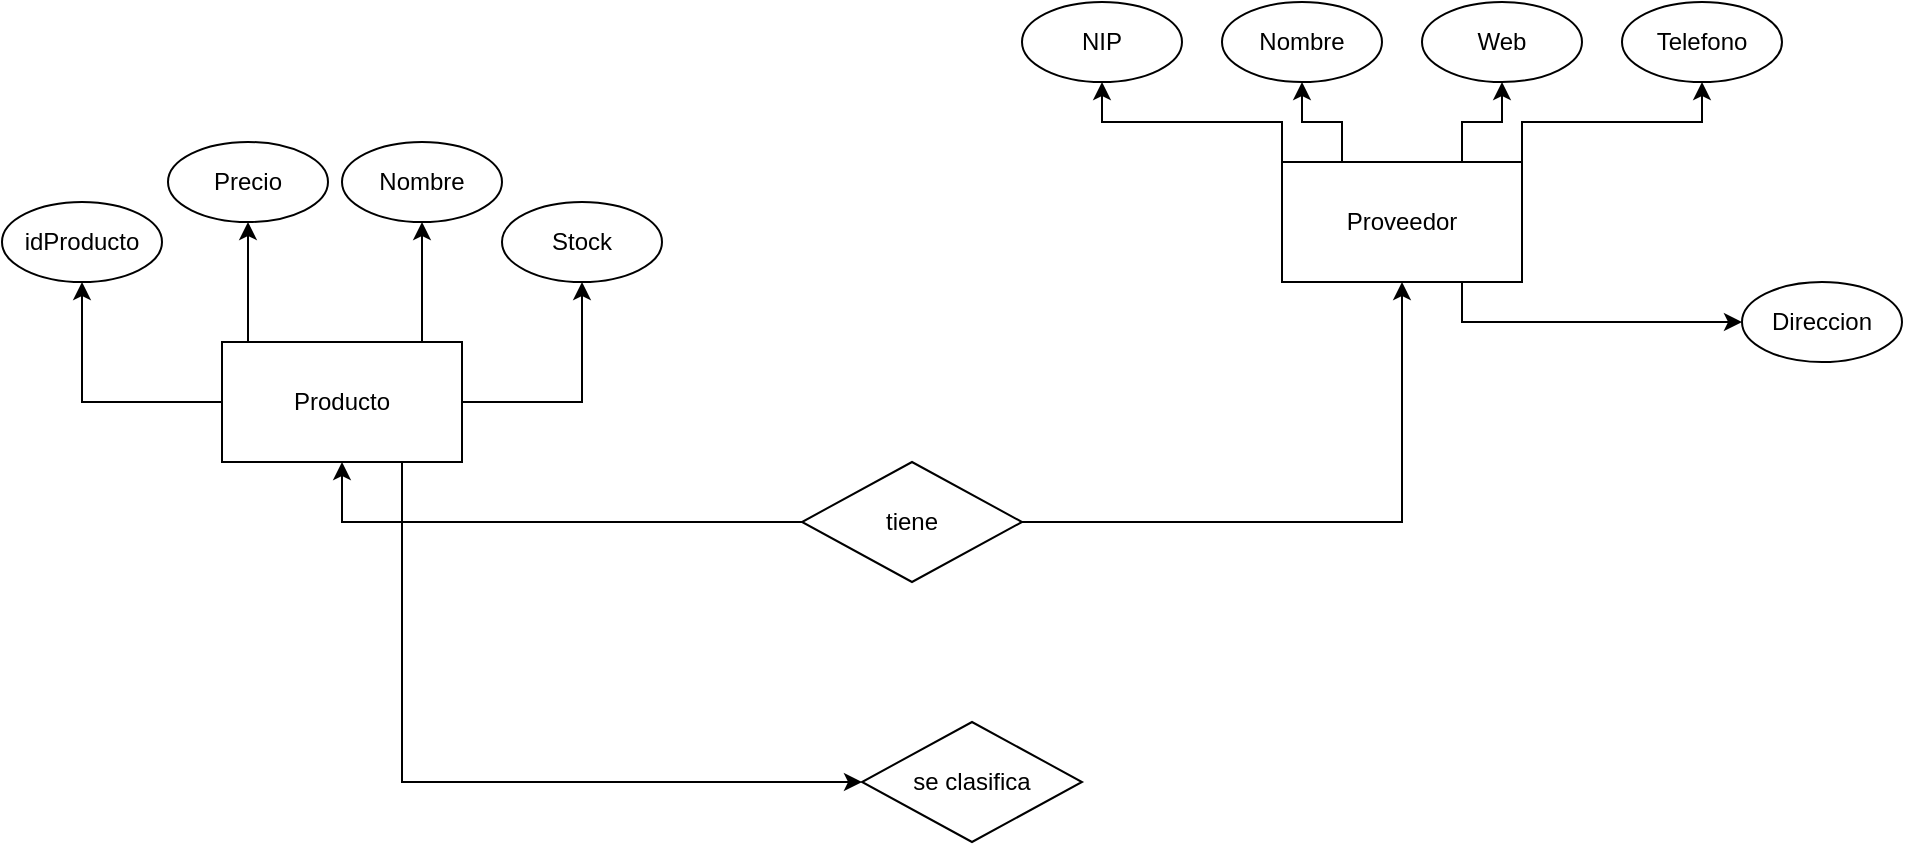<mxfile version="26.2.2">
  <diagram id="R2lEEEUBdFMjLlhIrx00" name="Page-1">
    <mxGraphModel dx="1044" dy="568" grid="1" gridSize="10" guides="1" tooltips="1" connect="1" arrows="1" fold="1" page="1" pageScale="1" pageWidth="1920" pageHeight="1080" math="0" shadow="0" extFonts="Permanent Marker^https://fonts.googleapis.com/css?family=Permanent+Marker">
      <root>
        <mxCell id="0" />
        <mxCell id="1" parent="0" />
        <mxCell id="-svoxVY9ocmbRA-tjolU-8" style="edgeStyle=orthogonalEdgeStyle;rounded=0;orthogonalLoop=1;jettySize=auto;html=1;exitX=1;exitY=0.5;exitDx=0;exitDy=0;" parent="1" source="-svoxVY9ocmbRA-tjolU-1" target="-svoxVY9ocmbRA-tjolU-5" edge="1">
          <mxGeometry relative="1" as="geometry" />
        </mxCell>
        <mxCell id="-svoxVY9ocmbRA-tjolU-11" style="edgeStyle=orthogonalEdgeStyle;rounded=0;orthogonalLoop=1;jettySize=auto;html=1;exitX=0.75;exitY=0;exitDx=0;exitDy=0;entryX=0.5;entryY=1;entryDx=0;entryDy=0;" parent="1" source="-svoxVY9ocmbRA-tjolU-1" target="-svoxVY9ocmbRA-tjolU-10" edge="1">
          <mxGeometry relative="1" as="geometry">
            <Array as="points">
              <mxPoint x="770" y="250" />
            </Array>
          </mxGeometry>
        </mxCell>
        <mxCell id="-svoxVY9ocmbRA-tjolU-13" style="edgeStyle=orthogonalEdgeStyle;rounded=0;orthogonalLoop=1;jettySize=auto;html=1;exitX=0.25;exitY=0;exitDx=0;exitDy=0;entryX=0.5;entryY=1;entryDx=0;entryDy=0;" parent="1" source="-svoxVY9ocmbRA-tjolU-1" target="-svoxVY9ocmbRA-tjolU-12" edge="1">
          <mxGeometry relative="1" as="geometry">
            <Array as="points">
              <mxPoint x="683" y="250" />
            </Array>
          </mxGeometry>
        </mxCell>
        <mxCell id="-svoxVY9ocmbRA-tjolU-14" style="edgeStyle=orthogonalEdgeStyle;rounded=0;orthogonalLoop=1;jettySize=auto;html=1;exitX=0;exitY=0.5;exitDx=0;exitDy=0;entryX=0.5;entryY=1;entryDx=0;entryDy=0;" parent="1" source="-svoxVY9ocmbRA-tjolU-1" target="-svoxVY9ocmbRA-tjolU-15" edge="1">
          <mxGeometry relative="1" as="geometry">
            <mxPoint x="620" y="220" as="targetPoint" />
          </mxGeometry>
        </mxCell>
        <mxCell id="-svoxVY9ocmbRA-tjolU-34" style="edgeStyle=orthogonalEdgeStyle;rounded=0;orthogonalLoop=1;jettySize=auto;html=1;exitX=0.75;exitY=1;exitDx=0;exitDy=0;entryX=0;entryY=0.5;entryDx=0;entryDy=0;" parent="1" source="-svoxVY9ocmbRA-tjolU-1" target="-svoxVY9ocmbRA-tjolU-31" edge="1">
          <mxGeometry relative="1" as="geometry" />
        </mxCell>
        <mxCell id="-svoxVY9ocmbRA-tjolU-1" value="Producto" style="rounded=0;whiteSpace=wrap;html=1;" parent="1" vertex="1">
          <mxGeometry x="670" y="250" width="120" height="60" as="geometry" />
        </mxCell>
        <mxCell id="-svoxVY9ocmbRA-tjolU-5" value="Stock" style="ellipse;whiteSpace=wrap;html=1;" parent="1" vertex="1">
          <mxGeometry x="810" y="180" width="80" height="40" as="geometry" />
        </mxCell>
        <mxCell id="-svoxVY9ocmbRA-tjolU-10" value="Nombre" style="ellipse;whiteSpace=wrap;html=1;" parent="1" vertex="1">
          <mxGeometry x="730" y="150" width="80" height="40" as="geometry" />
        </mxCell>
        <mxCell id="-svoxVY9ocmbRA-tjolU-12" value="Precio" style="ellipse;whiteSpace=wrap;html=1;" parent="1" vertex="1">
          <mxGeometry x="643" y="150" width="80" height="40" as="geometry" />
        </mxCell>
        <mxCell id="-svoxVY9ocmbRA-tjolU-15" value="idProducto" style="ellipse;whiteSpace=wrap;html=1;" parent="1" vertex="1">
          <mxGeometry x="560" y="180" width="80" height="40" as="geometry" />
        </mxCell>
        <mxCell id="-svoxVY9ocmbRA-tjolU-28" style="edgeStyle=orthogonalEdgeStyle;rounded=0;orthogonalLoop=1;jettySize=auto;html=1;exitX=1;exitY=0.5;exitDx=0;exitDy=0;entryX=0.5;entryY=1;entryDx=0;entryDy=0;" parent="1" source="-svoxVY9ocmbRA-tjolU-16" target="-svoxVY9ocmbRA-tjolU-17" edge="1">
          <mxGeometry relative="1" as="geometry" />
        </mxCell>
        <mxCell id="-svoxVY9ocmbRA-tjolU-30" style="edgeStyle=orthogonalEdgeStyle;rounded=0;orthogonalLoop=1;jettySize=auto;html=1;exitX=0;exitY=0.5;exitDx=0;exitDy=0;entryX=0.5;entryY=1;entryDx=0;entryDy=0;" parent="1" source="-svoxVY9ocmbRA-tjolU-16" target="-svoxVY9ocmbRA-tjolU-1" edge="1">
          <mxGeometry relative="1" as="geometry" />
        </mxCell>
        <mxCell id="-svoxVY9ocmbRA-tjolU-16" value="tiene" style="rhombus;whiteSpace=wrap;html=1;" parent="1" vertex="1">
          <mxGeometry x="960" y="310" width="110" height="60" as="geometry" />
        </mxCell>
        <mxCell id="-svoxVY9ocmbRA-tjolU-24" style="edgeStyle=orthogonalEdgeStyle;rounded=0;orthogonalLoop=1;jettySize=auto;html=1;exitX=1;exitY=0;exitDx=0;exitDy=0;entryX=0.5;entryY=1;entryDx=0;entryDy=0;" parent="1" source="-svoxVY9ocmbRA-tjolU-17" target="-svoxVY9ocmbRA-tjolU-20" edge="1">
          <mxGeometry relative="1" as="geometry" />
        </mxCell>
        <mxCell id="-svoxVY9ocmbRA-tjolU-25" style="edgeStyle=orthogonalEdgeStyle;rounded=0;orthogonalLoop=1;jettySize=auto;html=1;exitX=0.75;exitY=0;exitDx=0;exitDy=0;entryX=0.5;entryY=1;entryDx=0;entryDy=0;" parent="1" source="-svoxVY9ocmbRA-tjolU-17" target="-svoxVY9ocmbRA-tjolU-19" edge="1">
          <mxGeometry relative="1" as="geometry" />
        </mxCell>
        <mxCell id="-svoxVY9ocmbRA-tjolU-26" style="edgeStyle=orthogonalEdgeStyle;rounded=0;orthogonalLoop=1;jettySize=auto;html=1;exitX=0.25;exitY=0;exitDx=0;exitDy=0;entryX=0.5;entryY=1;entryDx=0;entryDy=0;" parent="1" source="-svoxVY9ocmbRA-tjolU-17" target="-svoxVY9ocmbRA-tjolU-22" edge="1">
          <mxGeometry relative="1" as="geometry" />
        </mxCell>
        <mxCell id="-svoxVY9ocmbRA-tjolU-27" style="edgeStyle=orthogonalEdgeStyle;rounded=0;orthogonalLoop=1;jettySize=auto;html=1;exitX=0;exitY=0;exitDx=0;exitDy=0;entryX=0.5;entryY=1;entryDx=0;entryDy=0;" parent="1" source="-svoxVY9ocmbRA-tjolU-17" target="-svoxVY9ocmbRA-tjolU-21" edge="1">
          <mxGeometry relative="1" as="geometry" />
        </mxCell>
        <mxCell id="-svoxVY9ocmbRA-tjolU-29" style="edgeStyle=orthogonalEdgeStyle;rounded=0;orthogonalLoop=1;jettySize=auto;html=1;exitX=0.75;exitY=1;exitDx=0;exitDy=0;entryX=0;entryY=0.5;entryDx=0;entryDy=0;" parent="1" source="-svoxVY9ocmbRA-tjolU-17" target="-svoxVY9ocmbRA-tjolU-18" edge="1">
          <mxGeometry relative="1" as="geometry" />
        </mxCell>
        <mxCell id="-svoxVY9ocmbRA-tjolU-17" value="Proveedor" style="rounded=0;whiteSpace=wrap;html=1;" parent="1" vertex="1">
          <mxGeometry x="1200" y="160" width="120" height="60" as="geometry" />
        </mxCell>
        <mxCell id="-svoxVY9ocmbRA-tjolU-18" value="Direccion" style="ellipse;whiteSpace=wrap;html=1;" parent="1" vertex="1">
          <mxGeometry x="1430" y="220" width="80" height="40" as="geometry" />
        </mxCell>
        <mxCell id="-svoxVY9ocmbRA-tjolU-19" value="Web" style="ellipse;whiteSpace=wrap;html=1;" parent="1" vertex="1">
          <mxGeometry x="1270" y="80" width="80" height="40" as="geometry" />
        </mxCell>
        <mxCell id="-svoxVY9ocmbRA-tjolU-20" value="Telefono" style="ellipse;whiteSpace=wrap;html=1;" parent="1" vertex="1">
          <mxGeometry x="1370" y="80" width="80" height="40" as="geometry" />
        </mxCell>
        <mxCell id="-svoxVY9ocmbRA-tjolU-21" value="NIP" style="ellipse;whiteSpace=wrap;html=1;" parent="1" vertex="1">
          <mxGeometry x="1070" y="80" width="80" height="40" as="geometry" />
        </mxCell>
        <mxCell id="-svoxVY9ocmbRA-tjolU-22" value="Nombre" style="ellipse;whiteSpace=wrap;html=1;" parent="1" vertex="1">
          <mxGeometry x="1170" y="80" width="80" height="40" as="geometry" />
        </mxCell>
        <mxCell id="-svoxVY9ocmbRA-tjolU-31" value="se clasifica" style="rhombus;whiteSpace=wrap;html=1;" parent="1" vertex="1">
          <mxGeometry x="990" y="440" width="110" height="60" as="geometry" />
        </mxCell>
      </root>
    </mxGraphModel>
  </diagram>
</mxfile>
